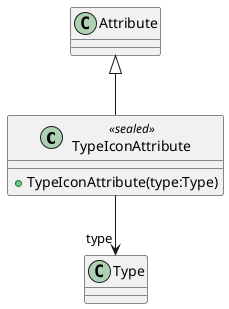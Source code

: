 @startuml
class TypeIconAttribute <<sealed>> {
    + TypeIconAttribute(type:Type)
}
Attribute <|-- TypeIconAttribute
TypeIconAttribute --> "type" Type
@enduml
